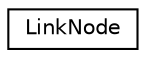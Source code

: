 digraph G
{
  edge [fontname="Helvetica",fontsize="10",labelfontname="Helvetica",labelfontsize="10"];
  node [fontname="Helvetica",fontsize="10",shape=record];
  rankdir=LR;
  Node1 [label="LinkNode",height=0.2,width=0.4,color="black", fillcolor="white", style="filled",URL="$d7/deb/structLinkNode.html"];
}
